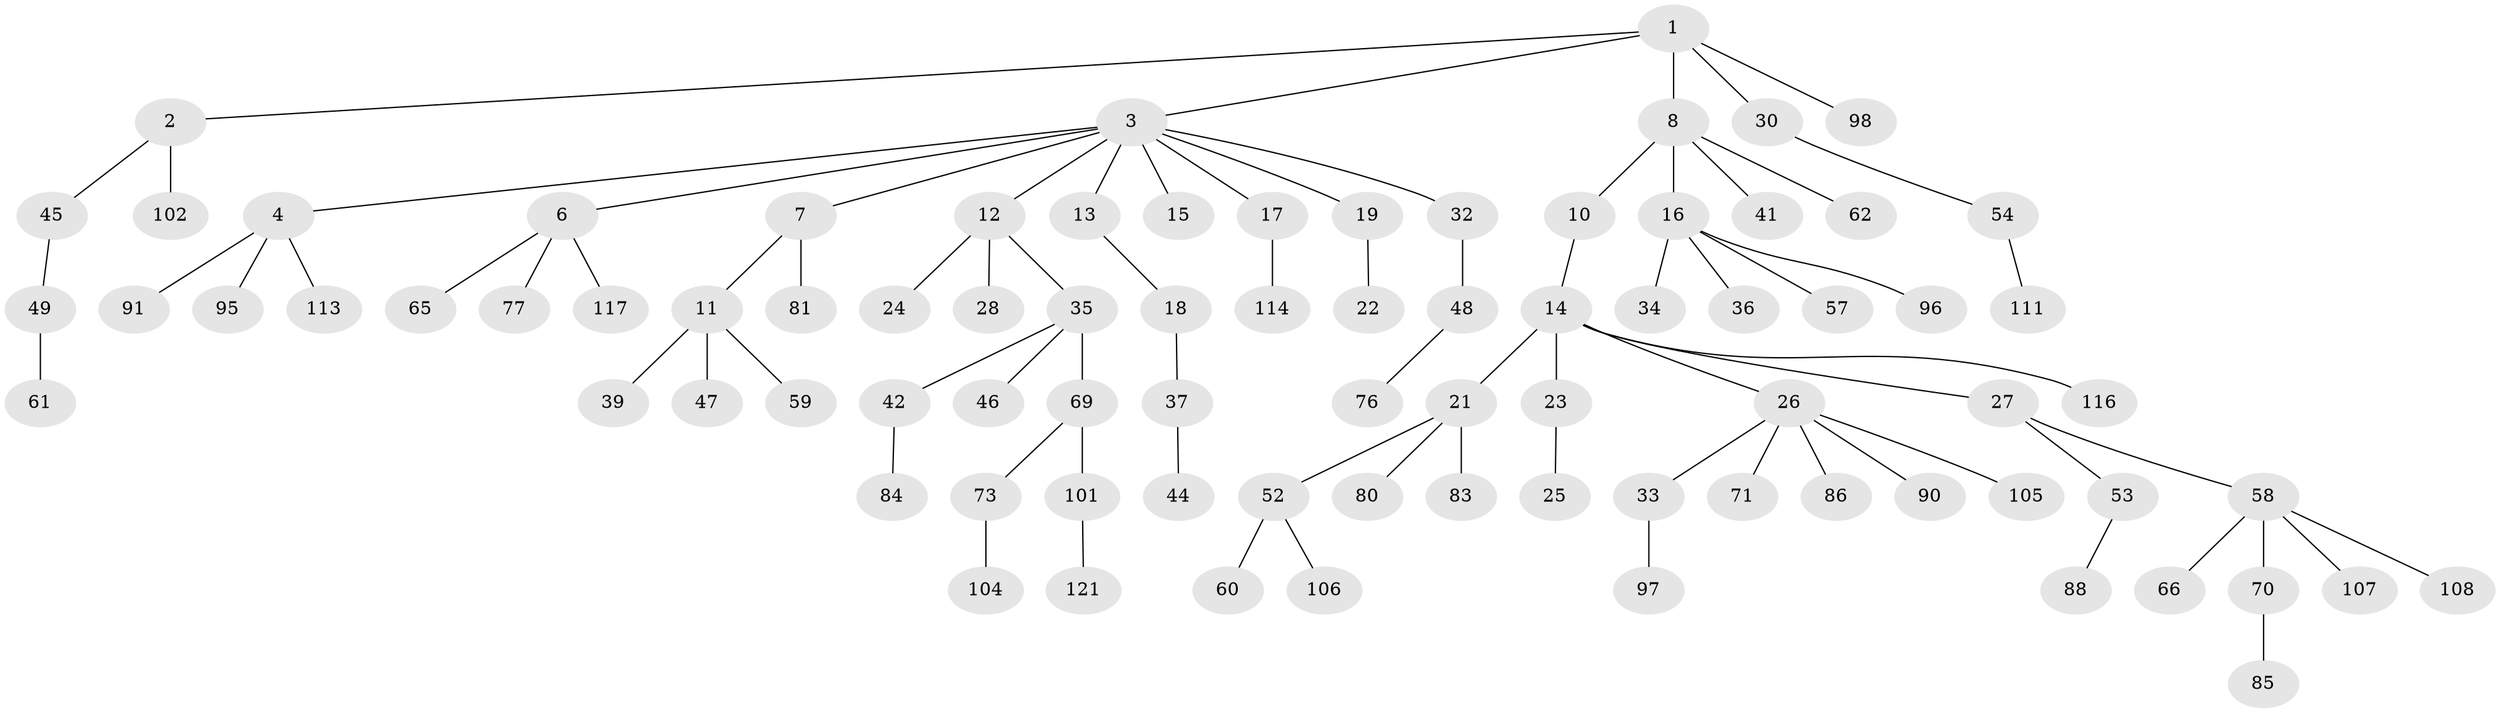 // Generated by graph-tools (version 1.1) at 2025/24/03/03/25 07:24:05]
// undirected, 84 vertices, 83 edges
graph export_dot {
graph [start="1"]
  node [color=gray90,style=filled];
  1 [super="+5"];
  2 [super="+89"];
  3 [super="+9"];
  4 [super="+87"];
  6 [super="+55"];
  7;
  8 [super="+31"];
  10;
  11 [super="+118"];
  12 [super="+20"];
  13 [super="+110"];
  14 [super="+120"];
  15;
  16 [super="+93"];
  17 [super="+51"];
  18;
  19 [super="+74"];
  21 [super="+29"];
  22;
  23 [super="+40"];
  24 [super="+92"];
  25;
  26 [super="+68"];
  27 [super="+50"];
  28;
  30;
  32;
  33;
  34;
  35 [super="+38"];
  36 [super="+43"];
  37 [super="+56"];
  39;
  41 [super="+99"];
  42;
  44;
  45;
  46;
  47 [super="+94"];
  48 [super="+103"];
  49 [super="+63"];
  52 [super="+64"];
  53 [super="+67"];
  54;
  57 [super="+78"];
  58 [super="+82"];
  59;
  60;
  61 [super="+72"];
  62 [super="+79"];
  65;
  66;
  69 [super="+75"];
  70;
  71;
  73;
  76;
  77;
  80;
  81;
  83 [super="+119"];
  84;
  85 [super="+112"];
  86;
  88;
  90 [super="+100"];
  91;
  95;
  96;
  97 [super="+109"];
  98;
  101;
  102;
  104;
  105;
  106;
  107;
  108;
  111;
  113;
  114 [super="+115"];
  116;
  117;
  121;
  1 -- 2;
  1 -- 3;
  1 -- 30;
  1 -- 98;
  1 -- 8;
  2 -- 45;
  2 -- 102;
  3 -- 4;
  3 -- 6;
  3 -- 7;
  3 -- 12;
  3 -- 13;
  3 -- 15;
  3 -- 17;
  3 -- 32;
  3 -- 19;
  4 -- 113;
  4 -- 91;
  4 -- 95;
  6 -- 77;
  6 -- 117;
  6 -- 65;
  7 -- 11;
  7 -- 81;
  8 -- 10;
  8 -- 16;
  8 -- 41;
  8 -- 62;
  10 -- 14;
  11 -- 39;
  11 -- 47;
  11 -- 59;
  12 -- 35;
  12 -- 24;
  12 -- 28;
  13 -- 18;
  14 -- 21;
  14 -- 23;
  14 -- 26;
  14 -- 27;
  14 -- 116;
  16 -- 34;
  16 -- 36;
  16 -- 57;
  16 -- 96;
  17 -- 114;
  18 -- 37;
  19 -- 22;
  21 -- 80;
  21 -- 83;
  21 -- 52;
  23 -- 25;
  26 -- 33;
  26 -- 71;
  26 -- 86;
  26 -- 105;
  26 -- 90;
  27 -- 53;
  27 -- 58;
  30 -- 54;
  32 -- 48;
  33 -- 97;
  35 -- 42;
  35 -- 69;
  35 -- 46;
  37 -- 44;
  42 -- 84;
  45 -- 49;
  48 -- 76;
  49 -- 61;
  52 -- 60;
  52 -- 106;
  53 -- 88;
  54 -- 111;
  58 -- 66;
  58 -- 70;
  58 -- 107;
  58 -- 108;
  69 -- 73;
  69 -- 101;
  70 -- 85;
  73 -- 104;
  101 -- 121;
}
